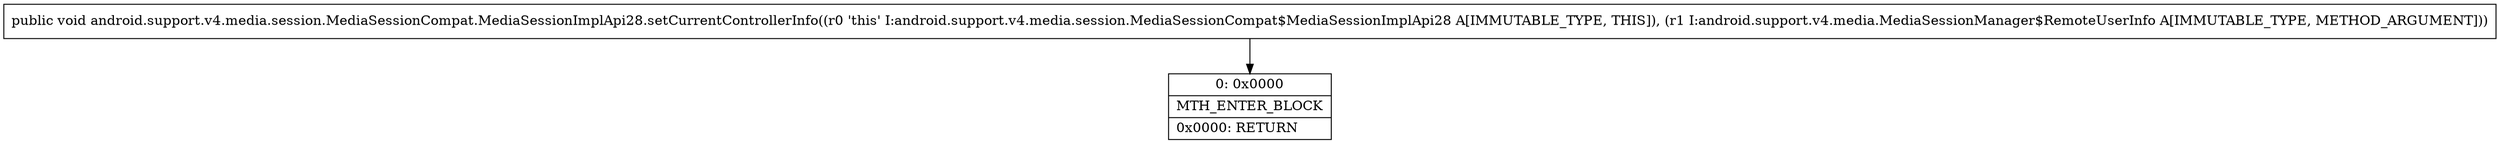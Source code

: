 digraph "CFG forandroid.support.v4.media.session.MediaSessionCompat.MediaSessionImplApi28.setCurrentControllerInfo(Landroid\/support\/v4\/media\/MediaSessionManager$RemoteUserInfo;)V" {
Node_0 [shape=record,label="{0\:\ 0x0000|MTH_ENTER_BLOCK\l|0x0000: RETURN   \l}"];
MethodNode[shape=record,label="{public void android.support.v4.media.session.MediaSessionCompat.MediaSessionImplApi28.setCurrentControllerInfo((r0 'this' I:android.support.v4.media.session.MediaSessionCompat$MediaSessionImplApi28 A[IMMUTABLE_TYPE, THIS]), (r1 I:android.support.v4.media.MediaSessionManager$RemoteUserInfo A[IMMUTABLE_TYPE, METHOD_ARGUMENT])) }"];
MethodNode -> Node_0;
}

